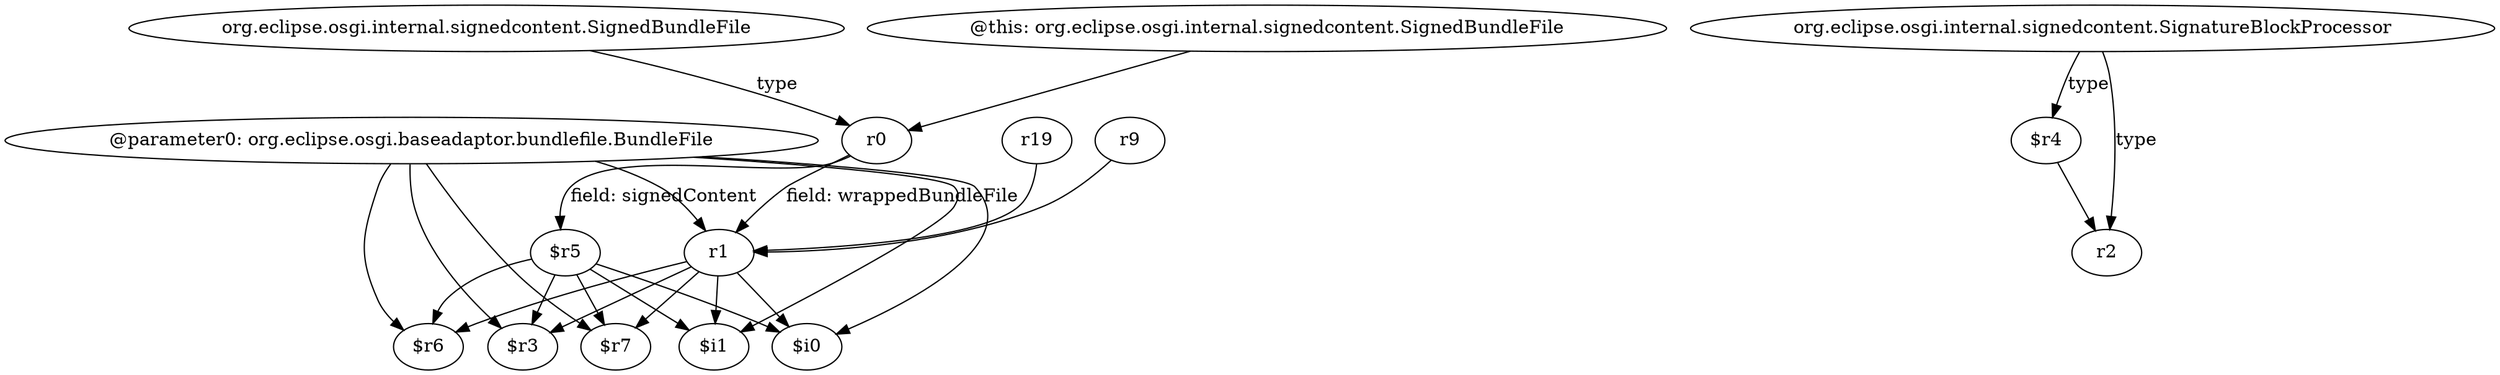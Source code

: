 digraph g {
0[label="@parameter0: org.eclipse.osgi.baseadaptor.bundlefile.BundleFile"]
1[label="$r7"]
0->1[label=""]
2[label="r0"]
3[label="r1"]
2->3[label="field: wrappedBundleFile"]
4[label="$r5"]
4->1[label=""]
5[label="org.eclipse.osgi.internal.signedcontent.SignatureBlockProcessor"]
6[label="$r4"]
5->6[label="type"]
7[label="$r3"]
0->7[label=""]
8[label="$i0"]
3->8[label=""]
9[label="r2"]
6->9[label=""]
3->7[label=""]
10[label="org.eclipse.osgi.internal.signedcontent.SignedBundleFile"]
10->2[label="type"]
11[label="r9"]
11->3[label=""]
4->7[label=""]
3->1[label=""]
12[label="$r6"]
4->12[label=""]
5->9[label="type"]
4->8[label=""]
0->8[label=""]
13[label="$i1"]
3->13[label=""]
4->13[label=""]
14[label="r19"]
14->3[label=""]
3->12[label=""]
0->13[label=""]
15[label="@this: org.eclipse.osgi.internal.signedcontent.SignedBundleFile"]
15->2[label=""]
0->12[label=""]
2->4[label="field: signedContent"]
0->3[label=""]
}
